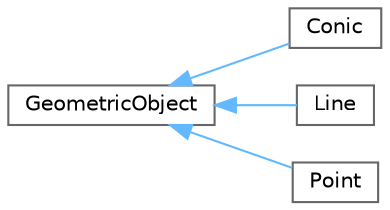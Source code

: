 digraph "Graphical Class Hierarchy"
{
 // LATEX_PDF_SIZE
  bgcolor="transparent";
  edge [fontname=Helvetica,fontsize=10,labelfontname=Helvetica,labelfontsize=10];
  node [fontname=Helvetica,fontsize=10,shape=box,height=0.2,width=0.9];
  rankdir="LR";
  Node0 [label="GeometricObject",height=0.2,width=0.4,color="grey40", fillcolor="white", style="filled",URL="$class_geometric_object.html",tooltip=" "];
  Node0 -> Node1 [dir="back",color="steelblue1",style="solid"];
  Node1 [label="Conic",height=0.2,width=0.4,color="grey40", fillcolor="white", style="filled",URL="$class_conic.html",tooltip="Conic on a plane."];
  Node0 -> Node2 [dir="back",color="steelblue1",style="solid"];
  Node2 [label="Line",height=0.2,width=0.4,color="grey40", fillcolor="white", style="filled",URL="$class_line.html",tooltip="Line on a plane."];
  Node0 -> Node3 [dir="back",color="steelblue1",style="solid"];
  Node3 [label="Point",height=0.2,width=0.4,color="grey40", fillcolor="white", style="filled",URL="$class_point.html",tooltip="Point on a plane."];
}
